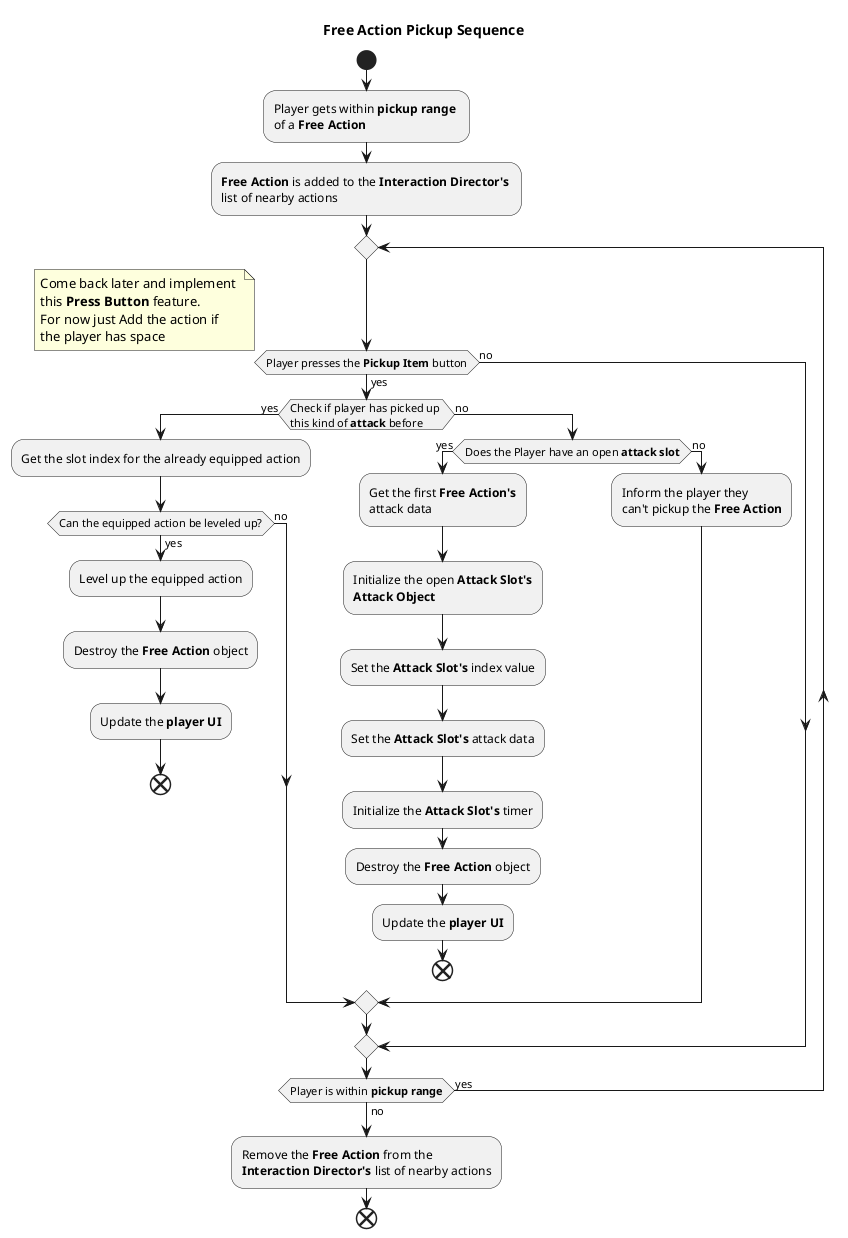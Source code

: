 @startuml Free_Action_Pickup_Sequence
title Free Action Pickup Sequence

start

:Player gets within **pickup range** \nof a **Free Action**;

:**Free Action** is added to the **Interaction Director's** \nlist of nearby actions;

repeat

    if (Player presses the **Pickup Item** button) then (yes)

    note left
        Come back later and implement 
        this **Press Button** feature.
        For now just Add the action if
        the player has space
    end note

        if (Check if player has picked up \nthis kind of **attack** before) then (yes)

            :Get the slot index for the already equipped action;

            if (Can the equipped action be leveled up?) then (yes)

                :Level up the equipped action;

                :Destroy the **Free Action** object;

                :Update the **player UI**;

                end

            else (no)

            endif

        else (no)

            if (Does the Player have an open **attack slot**) then (yes)

                :Get the first **Free Action's** 
                attack data;

                :Initialize the open **Attack Slot's**
                **Attack Object**;

                :Set the **Attack Slot's** index value;

                :Set the **Attack Slot's** attack data;

                :Initialize the **Attack Slot's** timer;

                :Destroy the **Free Action** object;

                :Update the **player UI**;

                end

            else (no)

                :Inform the player they 
                can't pickup the **Free Action**;

            endif

        endif

    else (no)

    endif

repeat while(Player is within **pickup range**) is (yes) not (no)

:Remove the **Free Action** from the \n**Interaction Director's** list of nearby actions;

end

@enduml
